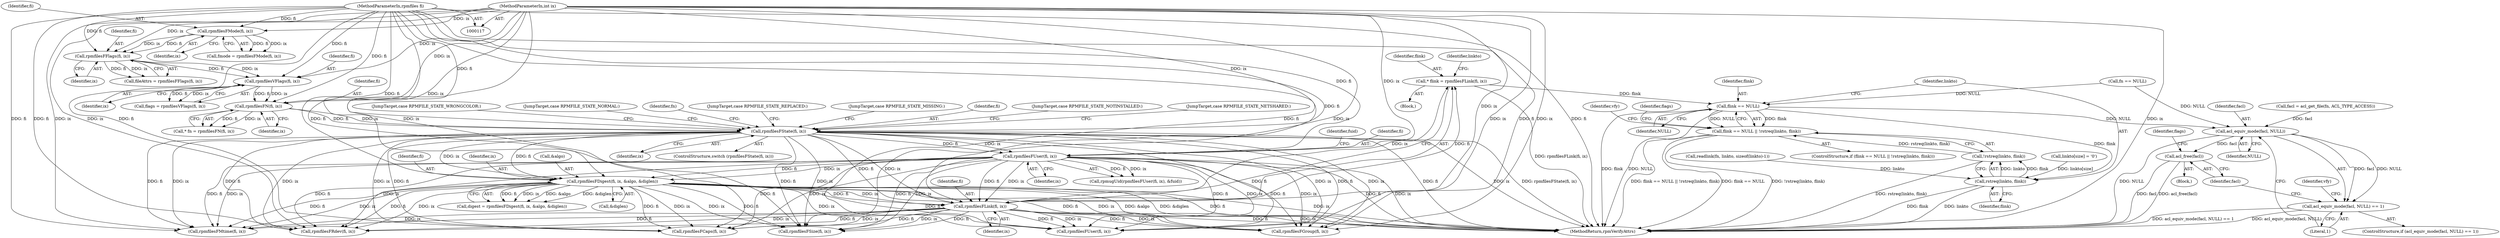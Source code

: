 digraph "0_rpm_c815822c8bdb138066ff58c624ae83e3a12ebfa9@pointer" {
"1000381" [label="(Call,* flink = rpmfilesFLink(fi, ix))"];
"1000383" [label="(Call,rpmfilesFLink(fi, ix))"];
"1000306" [label="(Call,rpmfilesFDigest(fi, ix, &algo, &diglen))"];
"1000152" [label="(Call,rpmfilesFState(fi, ix))"];
"1000143" [label="(Call,rpmfilesFN(fi, ix))"];
"1000137" [label="(Call,rpmfilesVFlags(fi, ix))"];
"1000131" [label="(Call,rpmfilesFFlags(fi, ix))"];
"1000125" [label="(Call,rpmfilesFMode(fi, ix))"];
"1000118" [label="(MethodParameterIn,rpmfiles fi)"];
"1000119" [label="(MethodParameterIn,int ix)"];
"1000230" [label="(Call,rpmfilesFUser(fi, ix))"];
"1000393" [label="(Call,flink == NULL)"];
"1000392" [label="(Call,flink == NULL || !rstreq(linkto, flink))"];
"1000397" [label="(Call,rstreq(linkto, flink))"];
"1000396" [label="(Call,!rstreq(linkto, flink))"];
"1000465" [label="(Call,acl_equiv_mode(facl, NULL))"];
"1000464" [label="(Call,acl_equiv_mode(facl, NULL) == 1)"];
"1000473" [label="(Call,acl_free(facl))"];
"1000165" [label="(JumpTarget,case RPMFILE_STATE_WRONGCOLOR:)"];
"1000392" [label="(Call,flink == NULL || !rstreq(linkto, flink))"];
"1000177" [label="(JumpTarget,case RPMFILE_STATE_NORMAL:)"];
"1000311" [label="(Call,&diglen)"];
"1000381" [label="(Call,* flink = rpmfilesFLink(fi, ix))"];
"1000397" [label="(Call,rstreq(linkto, flink))"];
"1000231" [label="(Identifier,fi)"];
"1000139" [label="(Identifier,ix)"];
"1000394" [label="(Identifier,flink)"];
"1000465" [label="(Call,acl_equiv_mode(facl, NULL))"];
"1000232" [label="(Identifier,ix)"];
"1000401" [label="(Identifier,vfy)"];
"1000230" [label="(Call,rpmfilesFUser(fi, ix))"];
"1000229" [label="(Call,rpmugUid(rpmfilesFUser(fi, ix), &fuid))"];
"1000183" [label="(Identifier,fn)"];
"1000395" [label="(Identifier,NULL)"];
"1000383" [label="(Call,rpmfilesFLink(fi, ix))"];
"1000393" [label="(Call,flink == NULL)"];
"1000388" [label="(Identifier,linkto)"];
"1000307" [label="(Identifier,fi)"];
"1000126" [label="(Identifier,fi)"];
"1000152" [label="(Call,rpmfilesFState(fi, ix))"];
"1000144" [label="(Identifier,fi)"];
"1000474" [label="(Identifier,facl)"];
"1000118" [label="(MethodParameterIn,rpmfiles fi)"];
"1000125" [label="(Call,rpmfilesFMode(fi, ix))"];
"1000160" [label="(JumpTarget,case RPMFILE_STATE_REPLACED:)"];
"1000680" [label="(Call,rpmfilesFGroup(fi, ix))"];
"1000588" [label="(Call,rpmfilesFMtime(fi, ix))"];
"1000464" [label="(Call,acl_equiv_mode(facl, NULL) == 1)"];
"1000385" [label="(Identifier,ix)"];
"1000398" [label="(Identifier,linkto)"];
"1000386" [label="(Call,linkto[size] = '\0')"];
"1000471" [label="(Identifier,vfy)"];
"1000133" [label="(Identifier,ix)"];
"1000466" [label="(Identifier,facl)"];
"1000364" [label="(Call,readlink(fn, linkto, sizeof(linkto)-1))"];
"1000154" [label="(Identifier,ix)"];
"1000468" [label="(Literal,1)"];
"1000543" [label="(Call,rpmfilesFCaps(fi, ix))"];
"1000151" [label="(ControlStructure,switch (rpmfilesFState(fi, ix)))"];
"1000610" [label="(Call,rpmfilesFUser(fi, ix))"];
"1000379" [label="(Block,)"];
"1000306" [label="(Call,rpmfilesFDigest(fi, ix, &algo, &diglen))"];
"1000738" [label="(MethodReturn,rpmVerifyAttrs)"];
"1000131" [label="(Call,rpmfilesFFlags(fi, ix))"];
"1000463" [label="(ControlStructure,if (acl_equiv_mode(facl, NULL) == 1))"];
"1000522" [label="(Call,rpmfilesFRdev(fi, ix))"];
"1000413" [label="(Call,rpmfilesFSize(fi, ix))"];
"1000178" [label="(JumpTarget,case RPMFILE_STATE_MISSING:)"];
"1000462" [label="(Block,)"];
"1000477" [label="(Identifier,flags)"];
"1000138" [label="(Identifier,fi)"];
"1000391" [label="(ControlStructure,if (flink == NULL || !rstreq(linkto, flink)))"];
"1000137" [label="(Call,rpmfilesVFlags(fi, ix))"];
"1000129" [label="(Call,fileAttrs = rpmfilesFFlags(fi, ix))"];
"1000396" [label="(Call,!rstreq(linkto, flink))"];
"1000304" [label="(Call,digest = rpmfilesFDigest(fi, ix, &algo, &diglen))"];
"1000153" [label="(Identifier,fi)"];
"1000143" [label="(Call,rpmfilesFN(fi, ix))"];
"1000467" [label="(Identifier,NULL)"];
"1000473" [label="(Call,acl_free(facl))"];
"1000455" [label="(Call,facl = acl_get_file(fn, ACL_TYPE_ACCESS))"];
"1000308" [label="(Identifier,ix)"];
"1000123" [label="(Call,fmode = rpmfilesFMode(fi, ix))"];
"1000384" [label="(Identifier,fi)"];
"1000135" [label="(Call,flags = rpmfilesVFlags(fi, ix))"];
"1000157" [label="(JumpTarget,case RPMFILE_STATE_NOTINSTALLED:)"];
"1000156" [label="(JumpTarget,case RPMFILE_STATE_NETSHARED:)"];
"1000382" [label="(Identifier,flink)"];
"1000309" [label="(Call,&algo)"];
"1000132" [label="(Identifier,fi)"];
"1000127" [label="(Identifier,ix)"];
"1000234" [label="(Identifier,fuid)"];
"1000405" [label="(Identifier,flags)"];
"1000399" [label="(Identifier,flink)"];
"1000141" [label="(Call,* fn = rpmfilesFN(fi, ix))"];
"1000182" [label="(Call,fn == NULL)"];
"1000119" [label="(MethodParameterIn,int ix)"];
"1000145" [label="(Identifier,ix)"];
"1000381" -> "1000379"  [label="AST: "];
"1000381" -> "1000383"  [label="CFG: "];
"1000382" -> "1000381"  [label="AST: "];
"1000383" -> "1000381"  [label="AST: "];
"1000388" -> "1000381"  [label="CFG: "];
"1000381" -> "1000738"  [label="DDG: rpmfilesFLink(fi, ix)"];
"1000383" -> "1000381"  [label="DDG: fi"];
"1000383" -> "1000381"  [label="DDG: ix"];
"1000381" -> "1000393"  [label="DDG: flink"];
"1000383" -> "1000385"  [label="CFG: "];
"1000384" -> "1000383"  [label="AST: "];
"1000385" -> "1000383"  [label="AST: "];
"1000383" -> "1000738"  [label="DDG: fi"];
"1000383" -> "1000738"  [label="DDG: ix"];
"1000306" -> "1000383"  [label="DDG: fi"];
"1000306" -> "1000383"  [label="DDG: ix"];
"1000152" -> "1000383"  [label="DDG: fi"];
"1000152" -> "1000383"  [label="DDG: ix"];
"1000230" -> "1000383"  [label="DDG: fi"];
"1000230" -> "1000383"  [label="DDG: ix"];
"1000118" -> "1000383"  [label="DDG: fi"];
"1000119" -> "1000383"  [label="DDG: ix"];
"1000383" -> "1000413"  [label="DDG: fi"];
"1000383" -> "1000413"  [label="DDG: ix"];
"1000383" -> "1000522"  [label="DDG: fi"];
"1000383" -> "1000522"  [label="DDG: ix"];
"1000383" -> "1000543"  [label="DDG: fi"];
"1000383" -> "1000543"  [label="DDG: ix"];
"1000383" -> "1000588"  [label="DDG: fi"];
"1000383" -> "1000588"  [label="DDG: ix"];
"1000383" -> "1000610"  [label="DDG: fi"];
"1000383" -> "1000610"  [label="DDG: ix"];
"1000383" -> "1000680"  [label="DDG: fi"];
"1000383" -> "1000680"  [label="DDG: ix"];
"1000306" -> "1000304"  [label="AST: "];
"1000306" -> "1000311"  [label="CFG: "];
"1000307" -> "1000306"  [label="AST: "];
"1000308" -> "1000306"  [label="AST: "];
"1000309" -> "1000306"  [label="AST: "];
"1000311" -> "1000306"  [label="AST: "];
"1000304" -> "1000306"  [label="CFG: "];
"1000306" -> "1000738"  [label="DDG: &algo"];
"1000306" -> "1000738"  [label="DDG: &diglen"];
"1000306" -> "1000738"  [label="DDG: fi"];
"1000306" -> "1000738"  [label="DDG: ix"];
"1000306" -> "1000304"  [label="DDG: fi"];
"1000306" -> "1000304"  [label="DDG: ix"];
"1000306" -> "1000304"  [label="DDG: &algo"];
"1000306" -> "1000304"  [label="DDG: &diglen"];
"1000152" -> "1000306"  [label="DDG: fi"];
"1000152" -> "1000306"  [label="DDG: ix"];
"1000230" -> "1000306"  [label="DDG: fi"];
"1000230" -> "1000306"  [label="DDG: ix"];
"1000118" -> "1000306"  [label="DDG: fi"];
"1000119" -> "1000306"  [label="DDG: ix"];
"1000306" -> "1000413"  [label="DDG: fi"];
"1000306" -> "1000413"  [label="DDG: ix"];
"1000306" -> "1000522"  [label="DDG: fi"];
"1000306" -> "1000522"  [label="DDG: ix"];
"1000306" -> "1000543"  [label="DDG: fi"];
"1000306" -> "1000543"  [label="DDG: ix"];
"1000306" -> "1000588"  [label="DDG: fi"];
"1000306" -> "1000588"  [label="DDG: ix"];
"1000306" -> "1000610"  [label="DDG: fi"];
"1000306" -> "1000610"  [label="DDG: ix"];
"1000306" -> "1000680"  [label="DDG: fi"];
"1000306" -> "1000680"  [label="DDG: ix"];
"1000152" -> "1000151"  [label="AST: "];
"1000152" -> "1000154"  [label="CFG: "];
"1000153" -> "1000152"  [label="AST: "];
"1000154" -> "1000152"  [label="AST: "];
"1000156" -> "1000152"  [label="CFG: "];
"1000157" -> "1000152"  [label="CFG: "];
"1000160" -> "1000152"  [label="CFG: "];
"1000165" -> "1000152"  [label="CFG: "];
"1000177" -> "1000152"  [label="CFG: "];
"1000178" -> "1000152"  [label="CFG: "];
"1000183" -> "1000152"  [label="CFG: "];
"1000152" -> "1000738"  [label="DDG: rpmfilesFState(fi, ix)"];
"1000152" -> "1000738"  [label="DDG: fi"];
"1000152" -> "1000738"  [label="DDG: ix"];
"1000143" -> "1000152"  [label="DDG: fi"];
"1000143" -> "1000152"  [label="DDG: ix"];
"1000118" -> "1000152"  [label="DDG: fi"];
"1000119" -> "1000152"  [label="DDG: ix"];
"1000152" -> "1000230"  [label="DDG: fi"];
"1000152" -> "1000230"  [label="DDG: ix"];
"1000152" -> "1000413"  [label="DDG: fi"];
"1000152" -> "1000413"  [label="DDG: ix"];
"1000152" -> "1000522"  [label="DDG: fi"];
"1000152" -> "1000522"  [label="DDG: ix"];
"1000152" -> "1000543"  [label="DDG: fi"];
"1000152" -> "1000543"  [label="DDG: ix"];
"1000152" -> "1000588"  [label="DDG: fi"];
"1000152" -> "1000588"  [label="DDG: ix"];
"1000152" -> "1000610"  [label="DDG: fi"];
"1000152" -> "1000610"  [label="DDG: ix"];
"1000152" -> "1000680"  [label="DDG: fi"];
"1000152" -> "1000680"  [label="DDG: ix"];
"1000143" -> "1000141"  [label="AST: "];
"1000143" -> "1000145"  [label="CFG: "];
"1000144" -> "1000143"  [label="AST: "];
"1000145" -> "1000143"  [label="AST: "];
"1000141" -> "1000143"  [label="CFG: "];
"1000143" -> "1000141"  [label="DDG: fi"];
"1000143" -> "1000141"  [label="DDG: ix"];
"1000137" -> "1000143"  [label="DDG: fi"];
"1000137" -> "1000143"  [label="DDG: ix"];
"1000118" -> "1000143"  [label="DDG: fi"];
"1000119" -> "1000143"  [label="DDG: ix"];
"1000137" -> "1000135"  [label="AST: "];
"1000137" -> "1000139"  [label="CFG: "];
"1000138" -> "1000137"  [label="AST: "];
"1000139" -> "1000137"  [label="AST: "];
"1000135" -> "1000137"  [label="CFG: "];
"1000137" -> "1000135"  [label="DDG: fi"];
"1000137" -> "1000135"  [label="DDG: ix"];
"1000131" -> "1000137"  [label="DDG: fi"];
"1000131" -> "1000137"  [label="DDG: ix"];
"1000118" -> "1000137"  [label="DDG: fi"];
"1000119" -> "1000137"  [label="DDG: ix"];
"1000131" -> "1000129"  [label="AST: "];
"1000131" -> "1000133"  [label="CFG: "];
"1000132" -> "1000131"  [label="AST: "];
"1000133" -> "1000131"  [label="AST: "];
"1000129" -> "1000131"  [label="CFG: "];
"1000131" -> "1000129"  [label="DDG: fi"];
"1000131" -> "1000129"  [label="DDG: ix"];
"1000125" -> "1000131"  [label="DDG: fi"];
"1000125" -> "1000131"  [label="DDG: ix"];
"1000118" -> "1000131"  [label="DDG: fi"];
"1000119" -> "1000131"  [label="DDG: ix"];
"1000125" -> "1000123"  [label="AST: "];
"1000125" -> "1000127"  [label="CFG: "];
"1000126" -> "1000125"  [label="AST: "];
"1000127" -> "1000125"  [label="AST: "];
"1000123" -> "1000125"  [label="CFG: "];
"1000125" -> "1000123"  [label="DDG: fi"];
"1000125" -> "1000123"  [label="DDG: ix"];
"1000118" -> "1000125"  [label="DDG: fi"];
"1000119" -> "1000125"  [label="DDG: ix"];
"1000118" -> "1000117"  [label="AST: "];
"1000118" -> "1000738"  [label="DDG: fi"];
"1000118" -> "1000230"  [label="DDG: fi"];
"1000118" -> "1000413"  [label="DDG: fi"];
"1000118" -> "1000522"  [label="DDG: fi"];
"1000118" -> "1000543"  [label="DDG: fi"];
"1000118" -> "1000588"  [label="DDG: fi"];
"1000118" -> "1000610"  [label="DDG: fi"];
"1000118" -> "1000680"  [label="DDG: fi"];
"1000119" -> "1000117"  [label="AST: "];
"1000119" -> "1000738"  [label="DDG: ix"];
"1000119" -> "1000230"  [label="DDG: ix"];
"1000119" -> "1000413"  [label="DDG: ix"];
"1000119" -> "1000522"  [label="DDG: ix"];
"1000119" -> "1000543"  [label="DDG: ix"];
"1000119" -> "1000588"  [label="DDG: ix"];
"1000119" -> "1000610"  [label="DDG: ix"];
"1000119" -> "1000680"  [label="DDG: ix"];
"1000230" -> "1000229"  [label="AST: "];
"1000230" -> "1000232"  [label="CFG: "];
"1000231" -> "1000230"  [label="AST: "];
"1000232" -> "1000230"  [label="AST: "];
"1000234" -> "1000230"  [label="CFG: "];
"1000230" -> "1000738"  [label="DDG: fi"];
"1000230" -> "1000738"  [label="DDG: ix"];
"1000230" -> "1000229"  [label="DDG: fi"];
"1000230" -> "1000229"  [label="DDG: ix"];
"1000230" -> "1000413"  [label="DDG: fi"];
"1000230" -> "1000413"  [label="DDG: ix"];
"1000230" -> "1000522"  [label="DDG: fi"];
"1000230" -> "1000522"  [label="DDG: ix"];
"1000230" -> "1000543"  [label="DDG: fi"];
"1000230" -> "1000543"  [label="DDG: ix"];
"1000230" -> "1000588"  [label="DDG: fi"];
"1000230" -> "1000588"  [label="DDG: ix"];
"1000230" -> "1000610"  [label="DDG: fi"];
"1000230" -> "1000610"  [label="DDG: ix"];
"1000230" -> "1000680"  [label="DDG: fi"];
"1000230" -> "1000680"  [label="DDG: ix"];
"1000393" -> "1000392"  [label="AST: "];
"1000393" -> "1000395"  [label="CFG: "];
"1000394" -> "1000393"  [label="AST: "];
"1000395" -> "1000393"  [label="AST: "];
"1000398" -> "1000393"  [label="CFG: "];
"1000392" -> "1000393"  [label="CFG: "];
"1000393" -> "1000738"  [label="DDG: flink"];
"1000393" -> "1000738"  [label="DDG: NULL"];
"1000393" -> "1000392"  [label="DDG: flink"];
"1000393" -> "1000392"  [label="DDG: NULL"];
"1000182" -> "1000393"  [label="DDG: NULL"];
"1000393" -> "1000397"  [label="DDG: flink"];
"1000393" -> "1000465"  [label="DDG: NULL"];
"1000392" -> "1000391"  [label="AST: "];
"1000392" -> "1000396"  [label="CFG: "];
"1000396" -> "1000392"  [label="AST: "];
"1000401" -> "1000392"  [label="CFG: "];
"1000405" -> "1000392"  [label="CFG: "];
"1000392" -> "1000738"  [label="DDG: !rstreq(linkto, flink)"];
"1000392" -> "1000738"  [label="DDG: flink == NULL || !rstreq(linkto, flink)"];
"1000392" -> "1000738"  [label="DDG: flink == NULL"];
"1000396" -> "1000392"  [label="DDG: rstreq(linkto, flink)"];
"1000397" -> "1000396"  [label="AST: "];
"1000397" -> "1000399"  [label="CFG: "];
"1000398" -> "1000397"  [label="AST: "];
"1000399" -> "1000397"  [label="AST: "];
"1000396" -> "1000397"  [label="CFG: "];
"1000397" -> "1000738"  [label="DDG: linkto"];
"1000397" -> "1000738"  [label="DDG: flink"];
"1000397" -> "1000396"  [label="DDG: linkto"];
"1000397" -> "1000396"  [label="DDG: flink"];
"1000386" -> "1000397"  [label="DDG: linkto[size]"];
"1000364" -> "1000397"  [label="DDG: linkto"];
"1000396" -> "1000738"  [label="DDG: rstreq(linkto, flink)"];
"1000465" -> "1000464"  [label="AST: "];
"1000465" -> "1000467"  [label="CFG: "];
"1000466" -> "1000465"  [label="AST: "];
"1000467" -> "1000465"  [label="AST: "];
"1000468" -> "1000465"  [label="CFG: "];
"1000465" -> "1000738"  [label="DDG: NULL"];
"1000465" -> "1000464"  [label="DDG: facl"];
"1000465" -> "1000464"  [label="DDG: NULL"];
"1000455" -> "1000465"  [label="DDG: facl"];
"1000182" -> "1000465"  [label="DDG: NULL"];
"1000465" -> "1000473"  [label="DDG: facl"];
"1000464" -> "1000463"  [label="AST: "];
"1000464" -> "1000468"  [label="CFG: "];
"1000468" -> "1000464"  [label="AST: "];
"1000471" -> "1000464"  [label="CFG: "];
"1000474" -> "1000464"  [label="CFG: "];
"1000464" -> "1000738"  [label="DDG: acl_equiv_mode(facl, NULL)"];
"1000464" -> "1000738"  [label="DDG: acl_equiv_mode(facl, NULL) == 1"];
"1000473" -> "1000462"  [label="AST: "];
"1000473" -> "1000474"  [label="CFG: "];
"1000474" -> "1000473"  [label="AST: "];
"1000477" -> "1000473"  [label="CFG: "];
"1000473" -> "1000738"  [label="DDG: facl"];
"1000473" -> "1000738"  [label="DDG: acl_free(facl)"];
}
